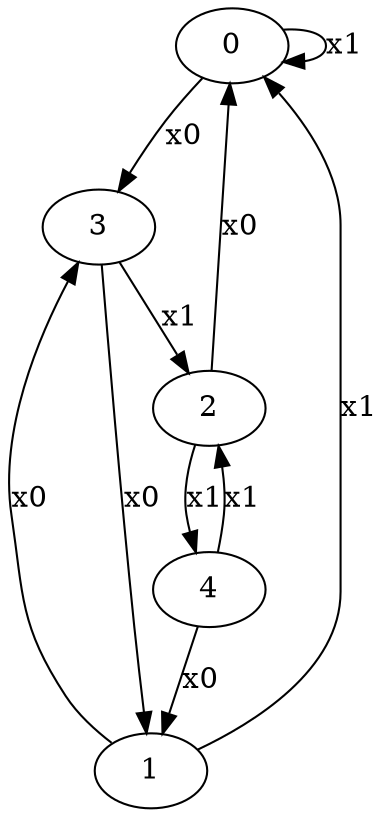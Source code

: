 digraph {
	0 -> 3[label=x0];
	0 -> 0[label=x1];
	1 -> 3[label=x0];
	1 -> 0[label=x1];
	2 -> 0[label=x0];
	2 -> 4[label=x1];
	3 -> 1[label=x0];
	3 -> 2[label=x1];
	4 -> 1[label=x0];
	4 -> 2[label=x1];
}